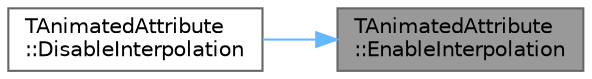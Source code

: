 digraph "TAnimatedAttribute::EnableInterpolation"
{
 // INTERACTIVE_SVG=YES
 // LATEX_PDF_SIZE
  bgcolor="transparent";
  edge [fontname=Helvetica,fontsize=10,labelfontname=Helvetica,labelfontsize=10];
  node [fontname=Helvetica,fontsize=10,shape=box,height=0.2,width=0.4];
  rankdir="RL";
  Node1 [id="Node000001",label="TAnimatedAttribute\l::EnableInterpolation",height=0.2,width=0.4,color="gray40", fillcolor="grey60", style="filled", fontcolor="black",tooltip="Enables (or disables) the interpolator and returns values in interpolated or immediate mode."];
  Node1 -> Node2 [id="edge1_Node000001_Node000002",dir="back",color="steelblue1",style="solid",tooltip=" "];
  Node2 [id="Node000002",label="TAnimatedAttribute\l::DisableInterpolation",height=0.2,width=0.4,color="grey40", fillcolor="white", style="filled",URL="$d3/d6c/classTAnimatedAttribute.html#aafeb0ce101425b1a399aef3ff52516d9",tooltip="Disables the interpolator and returns values in immediate mode."];
}
